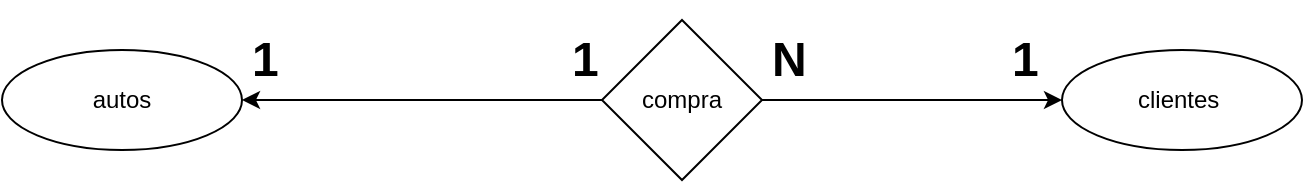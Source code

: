 <mxfile version="21.6.9" type="github">
  <diagram name="Página-1" id="srEtABisUnwO_pUkHepn">
    <mxGraphModel dx="788" dy="935" grid="1" gridSize="10" guides="1" tooltips="1" connect="1" arrows="1" fold="1" page="1" pageScale="1" pageWidth="827" pageHeight="1169" math="0" shadow="0">
      <root>
        <mxCell id="0" />
        <mxCell id="1" parent="0" />
        <mxCell id="EFc2HH0izzV4DEYVuraw-1" value="autos" style="ellipse;whiteSpace=wrap;html=1;" vertex="1" parent="1">
          <mxGeometry x="40" y="550" width="120" height="50" as="geometry" />
        </mxCell>
        <mxCell id="EFc2HH0izzV4DEYVuraw-2" value="clientes&amp;nbsp;" style="ellipse;whiteSpace=wrap;html=1;" vertex="1" parent="1">
          <mxGeometry x="570" y="550" width="120" height="50" as="geometry" />
        </mxCell>
        <mxCell id="EFc2HH0izzV4DEYVuraw-3" value="" style="endArrow=classic;html=1;rounded=0;entryX=0;entryY=0.5;entryDx=0;entryDy=0;" edge="1" parent="1" target="EFc2HH0izzV4DEYVuraw-2">
          <mxGeometry width="50" height="50" relative="1" as="geometry">
            <mxPoint x="420" y="575" as="sourcePoint" />
            <mxPoint x="480" y="800" as="targetPoint" />
          </mxGeometry>
        </mxCell>
        <mxCell id="EFc2HH0izzV4DEYVuraw-4" value="compra" style="rhombus;whiteSpace=wrap;html=1;" vertex="1" parent="1">
          <mxGeometry x="340" y="535" width="80" height="80" as="geometry" />
        </mxCell>
        <mxCell id="EFc2HH0izzV4DEYVuraw-5" value="" style="endArrow=classic;html=1;rounded=0;entryX=1;entryY=0.5;entryDx=0;entryDy=0;exitX=0;exitY=0.5;exitDx=0;exitDy=0;" edge="1" parent="1" source="EFc2HH0izzV4DEYVuraw-4" target="EFc2HH0izzV4DEYVuraw-1">
          <mxGeometry width="50" height="50" relative="1" as="geometry">
            <mxPoint x="420" y="800" as="sourcePoint" />
            <mxPoint x="470" y="750" as="targetPoint" />
          </mxGeometry>
        </mxCell>
        <mxCell id="EFc2HH0izzV4DEYVuraw-6" value="&lt;h1&gt;1&lt;/h1&gt;" style="text;html=1;strokeColor=none;fillColor=none;spacing=5;spacingTop=-20;whiteSpace=wrap;overflow=hidden;rounded=0;" vertex="1" parent="1">
          <mxGeometry x="540" y="535" width="30" height="40" as="geometry" />
        </mxCell>
        <mxCell id="EFc2HH0izzV4DEYVuraw-7" value="&lt;h1&gt;N&lt;/h1&gt;" style="text;html=1;strokeColor=none;fillColor=none;spacing=5;spacingTop=-20;whiteSpace=wrap;overflow=hidden;rounded=0;" vertex="1" parent="1">
          <mxGeometry x="420" y="535" width="30" height="40" as="geometry" />
        </mxCell>
        <mxCell id="EFc2HH0izzV4DEYVuraw-8" value="&lt;h1&gt;1&lt;/h1&gt;" style="text;html=1;strokeColor=none;fillColor=none;spacing=5;spacingTop=-20;whiteSpace=wrap;overflow=hidden;rounded=0;" vertex="1" parent="1">
          <mxGeometry x="160" y="535" width="30" height="40" as="geometry" />
        </mxCell>
        <mxCell id="EFc2HH0izzV4DEYVuraw-9" value="&lt;h1&gt;1&lt;/h1&gt;" style="text;html=1;strokeColor=none;fillColor=none;spacing=5;spacingTop=-20;whiteSpace=wrap;overflow=hidden;rounded=0;" vertex="1" parent="1">
          <mxGeometry x="320" y="535" width="30" height="40" as="geometry" />
        </mxCell>
      </root>
    </mxGraphModel>
  </diagram>
</mxfile>
